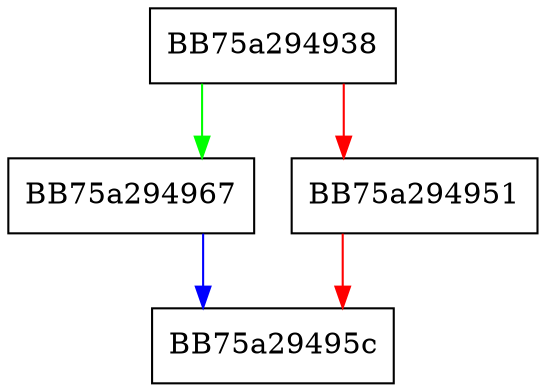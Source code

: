 digraph sqlite3_realloc64 {
  node [shape="box"];
  graph [splines=ortho];
  BB75a294938 -> BB75a294967 [color="green"];
  BB75a294938 -> BB75a294951 [color="red"];
  BB75a294951 -> BB75a29495c [color="red"];
  BB75a294967 -> BB75a29495c [color="blue"];
}